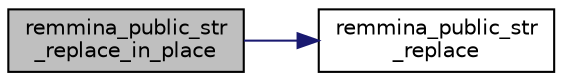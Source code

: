 digraph "remmina_public_str_replace_in_place"
{
  edge [fontname="Helvetica",fontsize="10",labelfontname="Helvetica",labelfontsize="10"];
  node [fontname="Helvetica",fontsize="10",shape=record];
  rankdir="LR";
  Node1012 [label="remmina_public_str\l_replace_in_place",height=0.2,width=0.4,color="black", fillcolor="grey75", style="filled", fontcolor="black"];
  Node1012 -> Node1013 [color="midnightblue",fontsize="10",style="solid",fontname="Helvetica"];
  Node1013 [label="remmina_public_str\l_replace",height=0.2,width=0.4,color="black", fillcolor="white", style="filled",URL="$remmina__public_8c.html#aea7547abe3a67e6126addc9ed91af640"];
}

